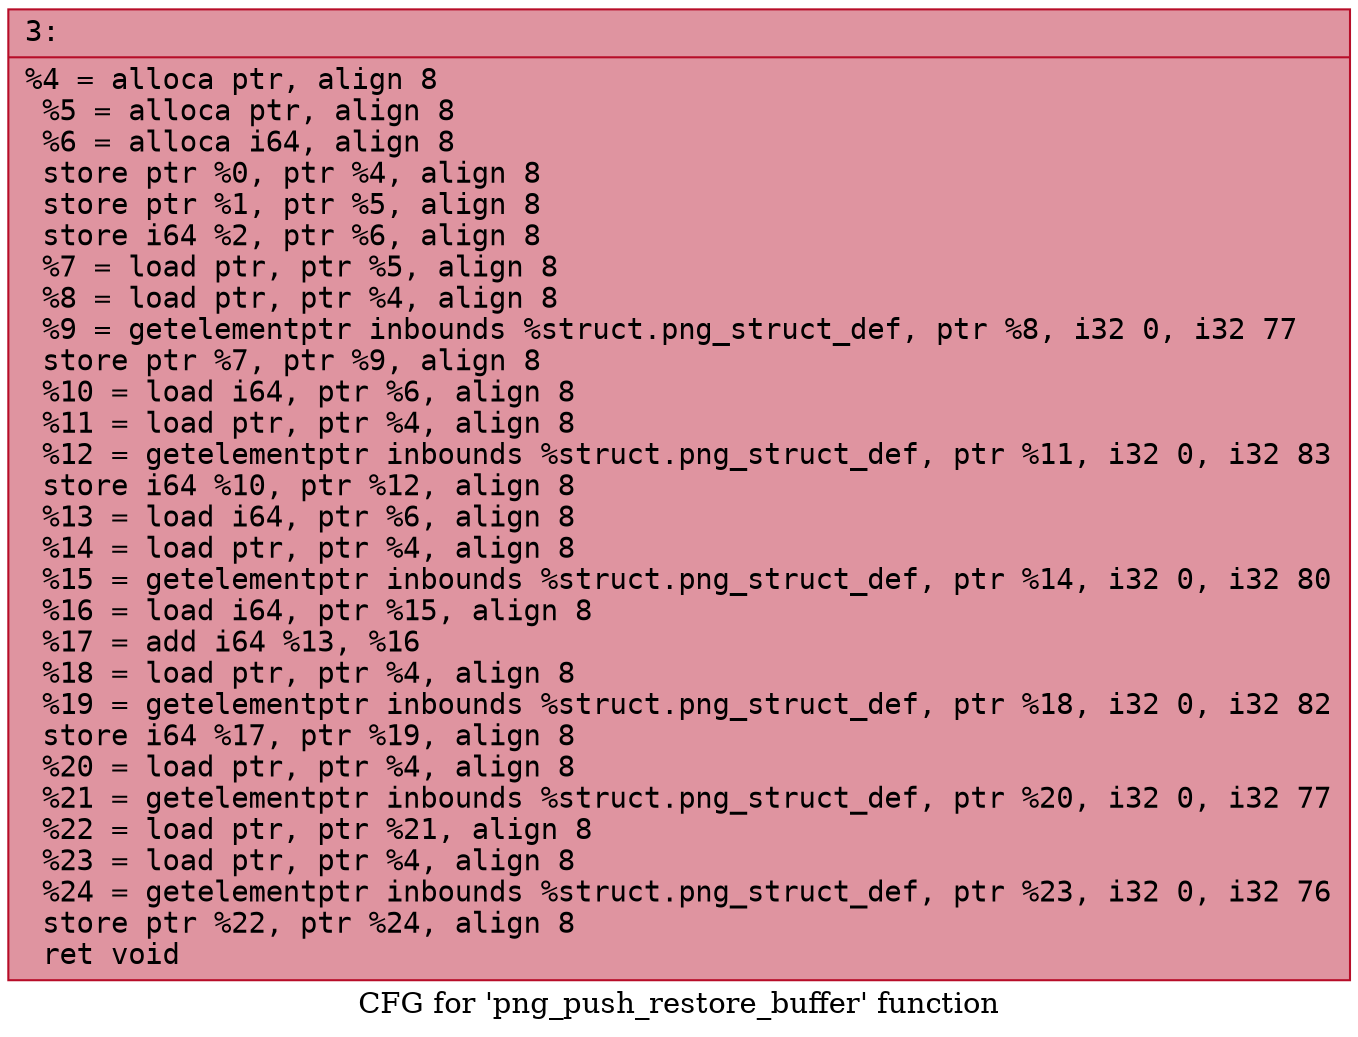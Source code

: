 digraph "CFG for 'png_push_restore_buffer' function" {
	label="CFG for 'png_push_restore_buffer' function";

	Node0x6000037fe5d0 [shape=record,color="#b70d28ff", style=filled, fillcolor="#b70d2870" fontname="Courier",label="{3:\l|  %4 = alloca ptr, align 8\l  %5 = alloca ptr, align 8\l  %6 = alloca i64, align 8\l  store ptr %0, ptr %4, align 8\l  store ptr %1, ptr %5, align 8\l  store i64 %2, ptr %6, align 8\l  %7 = load ptr, ptr %5, align 8\l  %8 = load ptr, ptr %4, align 8\l  %9 = getelementptr inbounds %struct.png_struct_def, ptr %8, i32 0, i32 77\l  store ptr %7, ptr %9, align 8\l  %10 = load i64, ptr %6, align 8\l  %11 = load ptr, ptr %4, align 8\l  %12 = getelementptr inbounds %struct.png_struct_def, ptr %11, i32 0, i32 83\l  store i64 %10, ptr %12, align 8\l  %13 = load i64, ptr %6, align 8\l  %14 = load ptr, ptr %4, align 8\l  %15 = getelementptr inbounds %struct.png_struct_def, ptr %14, i32 0, i32 80\l  %16 = load i64, ptr %15, align 8\l  %17 = add i64 %13, %16\l  %18 = load ptr, ptr %4, align 8\l  %19 = getelementptr inbounds %struct.png_struct_def, ptr %18, i32 0, i32 82\l  store i64 %17, ptr %19, align 8\l  %20 = load ptr, ptr %4, align 8\l  %21 = getelementptr inbounds %struct.png_struct_def, ptr %20, i32 0, i32 77\l  %22 = load ptr, ptr %21, align 8\l  %23 = load ptr, ptr %4, align 8\l  %24 = getelementptr inbounds %struct.png_struct_def, ptr %23, i32 0, i32 76\l  store ptr %22, ptr %24, align 8\l  ret void\l}"];
}

